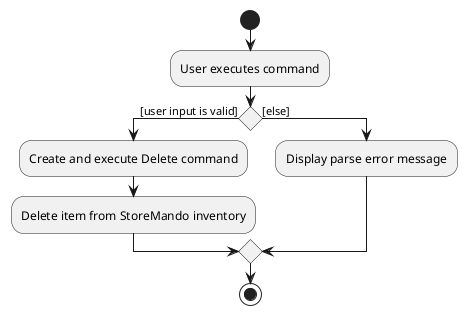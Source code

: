 @startuml
start
:User executes command;

'Since the beta syntax does not support placing the condition outside the
'diamond we place it as the true branch instead.

if () then ([user input is valid])
    :Create and execute Delete command;
    :Delete item from StoreMando inventory;
else ([else])
    :Display parse error message;
endif
stop
@enduml
